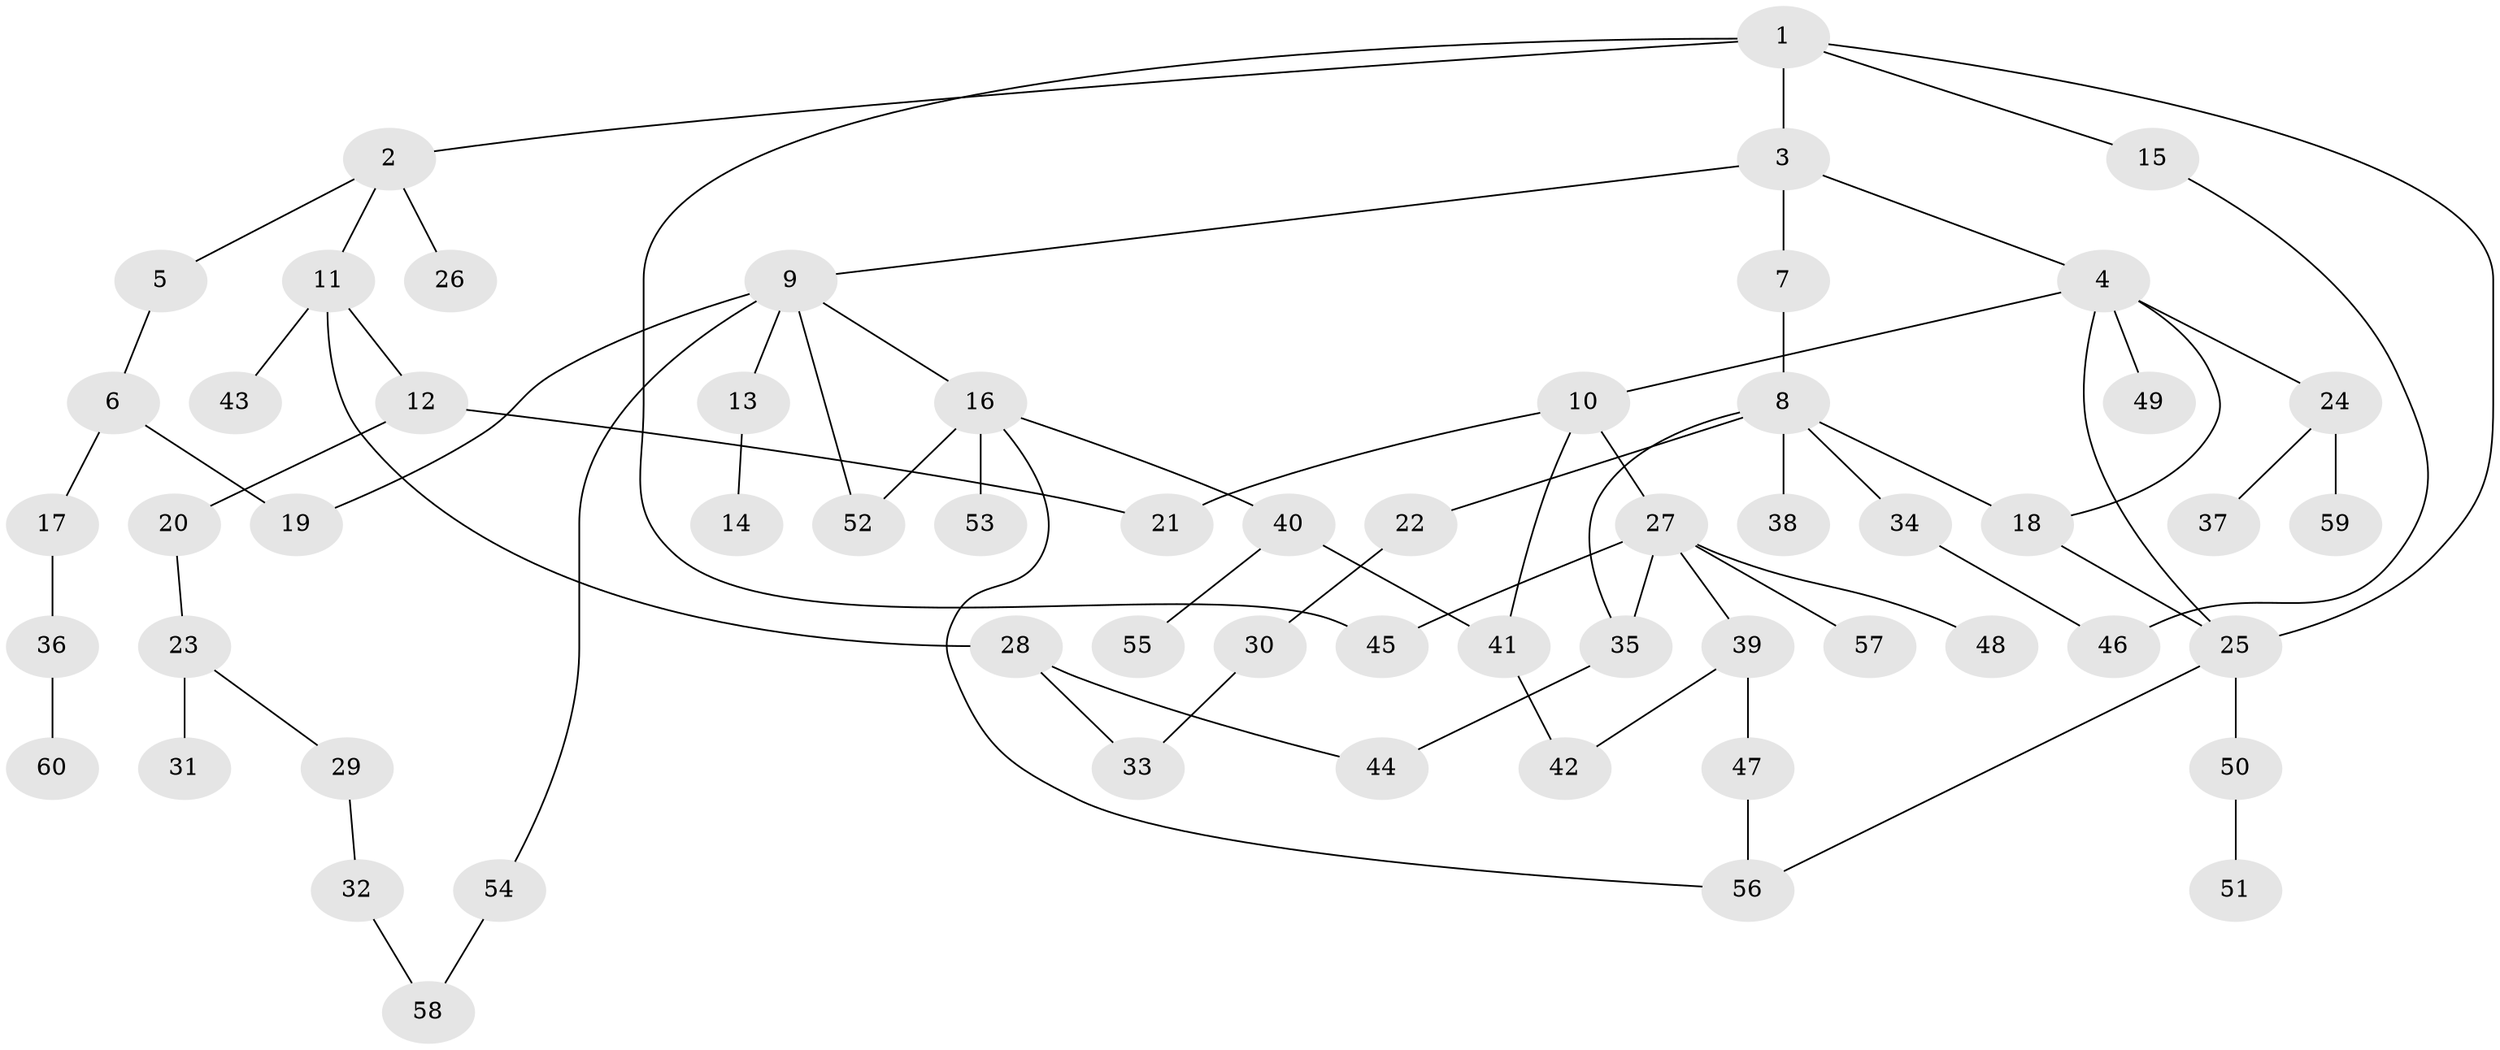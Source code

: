 // coarse degree distribution, {14: 0.041666666666666664, 4: 0.041666666666666664, 3: 0.16666666666666666, 2: 0.375, 5: 0.041666666666666664, 8: 0.041666666666666664, 1: 0.2916666666666667}
// Generated by graph-tools (version 1.1) at 2025/16/03/04/25 18:16:58]
// undirected, 60 vertices, 75 edges
graph export_dot {
graph [start="1"]
  node [color=gray90,style=filled];
  1;
  2;
  3;
  4;
  5;
  6;
  7;
  8;
  9;
  10;
  11;
  12;
  13;
  14;
  15;
  16;
  17;
  18;
  19;
  20;
  21;
  22;
  23;
  24;
  25;
  26;
  27;
  28;
  29;
  30;
  31;
  32;
  33;
  34;
  35;
  36;
  37;
  38;
  39;
  40;
  41;
  42;
  43;
  44;
  45;
  46;
  47;
  48;
  49;
  50;
  51;
  52;
  53;
  54;
  55;
  56;
  57;
  58;
  59;
  60;
  1 -- 2;
  1 -- 3;
  1 -- 15;
  1 -- 45;
  1 -- 25;
  2 -- 5;
  2 -- 11;
  2 -- 26;
  3 -- 4;
  3 -- 7;
  3 -- 9;
  4 -- 10;
  4 -- 18;
  4 -- 24;
  4 -- 25;
  4 -- 49;
  5 -- 6;
  6 -- 17;
  6 -- 19;
  7 -- 8;
  8 -- 22;
  8 -- 34;
  8 -- 35;
  8 -- 38;
  8 -- 18;
  9 -- 13;
  9 -- 16;
  9 -- 19;
  9 -- 52;
  9 -- 54;
  10 -- 21;
  10 -- 27;
  10 -- 41;
  11 -- 12;
  11 -- 28;
  11 -- 43;
  12 -- 20;
  12 -- 21;
  13 -- 14;
  15 -- 46;
  16 -- 40;
  16 -- 53;
  16 -- 56;
  16 -- 52;
  17 -- 36;
  18 -- 25;
  20 -- 23;
  22 -- 30;
  23 -- 29;
  23 -- 31;
  24 -- 37;
  24 -- 59;
  25 -- 50;
  25 -- 56;
  27 -- 39;
  27 -- 48;
  27 -- 57;
  27 -- 35;
  27 -- 45;
  28 -- 44;
  28 -- 33;
  29 -- 32;
  30 -- 33;
  32 -- 58;
  34 -- 46;
  35 -- 44;
  36 -- 60;
  39 -- 42;
  39 -- 47;
  40 -- 41;
  40 -- 55;
  41 -- 42;
  47 -- 56;
  50 -- 51;
  54 -- 58;
}

